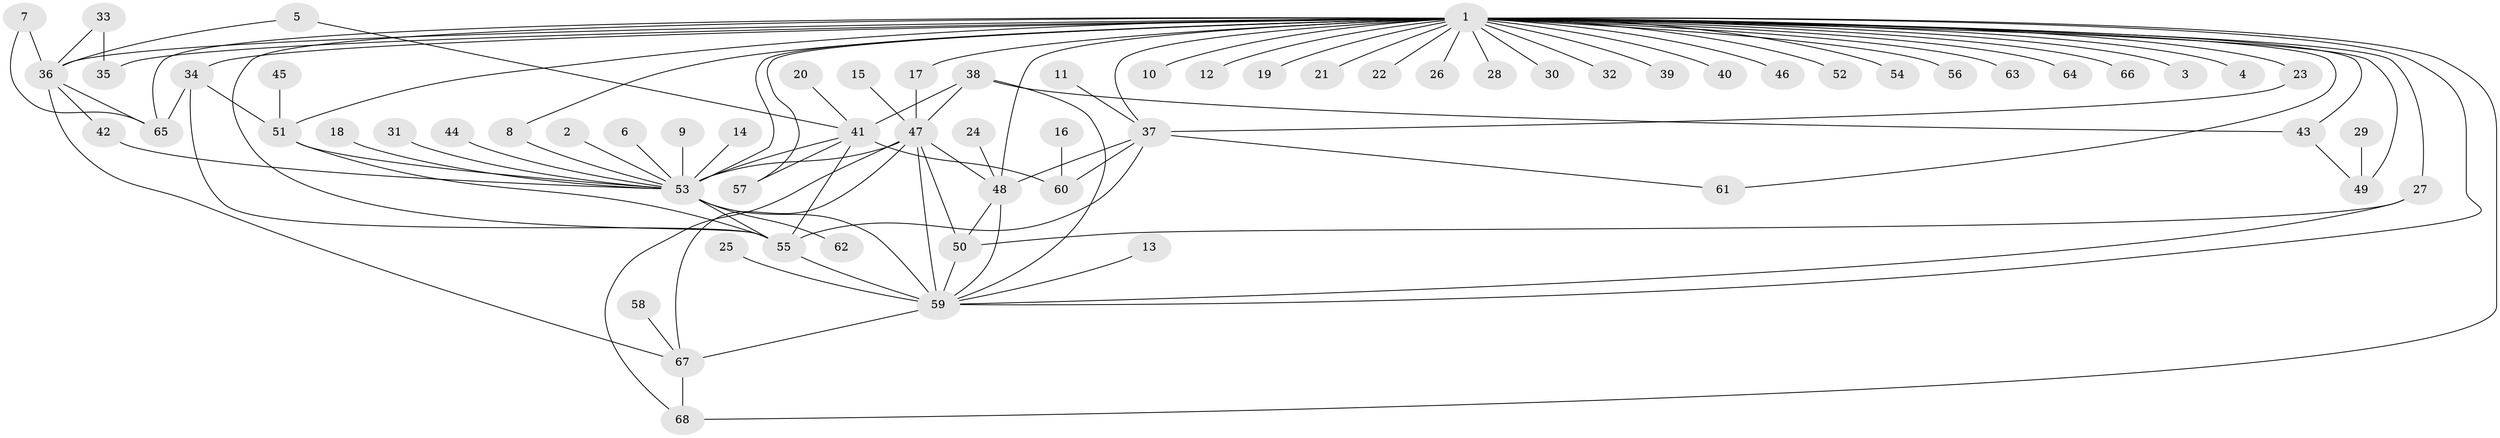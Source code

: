 // original degree distribution, {9: 0.02962962962962963, 45: 0.007407407407407408, 1: 0.48148148148148145, 13: 0.007407407407407408, 5: 0.05185185185185185, 6: 0.02962962962962963, 4: 0.037037037037037035, 3: 0.1037037037037037, 2: 0.21481481481481482, 8: 0.022222222222222223, 7: 0.014814814814814815}
// Generated by graph-tools (version 1.1) at 2025/25/03/09/25 03:25:54]
// undirected, 68 vertices, 104 edges
graph export_dot {
graph [start="1"]
  node [color=gray90,style=filled];
  1;
  2;
  3;
  4;
  5;
  6;
  7;
  8;
  9;
  10;
  11;
  12;
  13;
  14;
  15;
  16;
  17;
  18;
  19;
  20;
  21;
  22;
  23;
  24;
  25;
  26;
  27;
  28;
  29;
  30;
  31;
  32;
  33;
  34;
  35;
  36;
  37;
  38;
  39;
  40;
  41;
  42;
  43;
  44;
  45;
  46;
  47;
  48;
  49;
  50;
  51;
  52;
  53;
  54;
  55;
  56;
  57;
  58;
  59;
  60;
  61;
  62;
  63;
  64;
  65;
  66;
  67;
  68;
  1 -- 3 [weight=1.0];
  1 -- 4 [weight=1.0];
  1 -- 8 [weight=1.0];
  1 -- 10 [weight=1.0];
  1 -- 12 [weight=2.0];
  1 -- 17 [weight=1.0];
  1 -- 19 [weight=1.0];
  1 -- 21 [weight=1.0];
  1 -- 22 [weight=1.0];
  1 -- 23 [weight=1.0];
  1 -- 26 [weight=1.0];
  1 -- 27 [weight=2.0];
  1 -- 28 [weight=1.0];
  1 -- 30 [weight=1.0];
  1 -- 32 [weight=1.0];
  1 -- 34 [weight=1.0];
  1 -- 35 [weight=1.0];
  1 -- 36 [weight=1.0];
  1 -- 37 [weight=1.0];
  1 -- 39 [weight=1.0];
  1 -- 40 [weight=1.0];
  1 -- 43 [weight=1.0];
  1 -- 46 [weight=1.0];
  1 -- 48 [weight=1.0];
  1 -- 49 [weight=1.0];
  1 -- 51 [weight=1.0];
  1 -- 52 [weight=1.0];
  1 -- 53 [weight=2.0];
  1 -- 54 [weight=1.0];
  1 -- 55 [weight=4.0];
  1 -- 56 [weight=1.0];
  1 -- 57 [weight=1.0];
  1 -- 59 [weight=1.0];
  1 -- 61 [weight=1.0];
  1 -- 63 [weight=1.0];
  1 -- 64 [weight=1.0];
  1 -- 65 [weight=1.0];
  1 -- 66 [weight=1.0];
  1 -- 68 [weight=2.0];
  2 -- 53 [weight=1.0];
  5 -- 36 [weight=1.0];
  5 -- 41 [weight=1.0];
  6 -- 53 [weight=1.0];
  7 -- 36 [weight=1.0];
  7 -- 65 [weight=1.0];
  8 -- 53 [weight=1.0];
  9 -- 53 [weight=1.0];
  11 -- 37 [weight=1.0];
  13 -- 59 [weight=1.0];
  14 -- 53 [weight=1.0];
  15 -- 47 [weight=1.0];
  16 -- 60 [weight=1.0];
  17 -- 47 [weight=1.0];
  18 -- 53 [weight=1.0];
  20 -- 41 [weight=1.0];
  23 -- 37 [weight=1.0];
  24 -- 48 [weight=1.0];
  25 -- 59 [weight=1.0];
  27 -- 50 [weight=1.0];
  27 -- 59 [weight=1.0];
  29 -- 49 [weight=1.0];
  31 -- 53 [weight=1.0];
  33 -- 35 [weight=1.0];
  33 -- 36 [weight=1.0];
  34 -- 51 [weight=1.0];
  34 -- 55 [weight=1.0];
  34 -- 65 [weight=1.0];
  36 -- 42 [weight=1.0];
  36 -- 65 [weight=1.0];
  36 -- 67 [weight=1.0];
  37 -- 48 [weight=1.0];
  37 -- 55 [weight=1.0];
  37 -- 60 [weight=1.0];
  37 -- 61 [weight=1.0];
  38 -- 41 [weight=1.0];
  38 -- 43 [weight=1.0];
  38 -- 47 [weight=1.0];
  38 -- 59 [weight=1.0];
  41 -- 53 [weight=1.0];
  41 -- 55 [weight=2.0];
  41 -- 57 [weight=1.0];
  41 -- 60 [weight=1.0];
  42 -- 53 [weight=1.0];
  43 -- 49 [weight=1.0];
  44 -- 53 [weight=1.0];
  45 -- 51 [weight=1.0];
  47 -- 48 [weight=1.0];
  47 -- 50 [weight=1.0];
  47 -- 53 [weight=1.0];
  47 -- 59 [weight=1.0];
  47 -- 67 [weight=1.0];
  47 -- 68 [weight=1.0];
  48 -- 50 [weight=1.0];
  48 -- 59 [weight=1.0];
  50 -- 59 [weight=1.0];
  51 -- 53 [weight=1.0];
  51 -- 55 [weight=1.0];
  53 -- 55 [weight=2.0];
  53 -- 59 [weight=1.0];
  53 -- 62 [weight=1.0];
  55 -- 59 [weight=2.0];
  58 -- 67 [weight=1.0];
  59 -- 67 [weight=1.0];
  67 -- 68 [weight=3.0];
}
